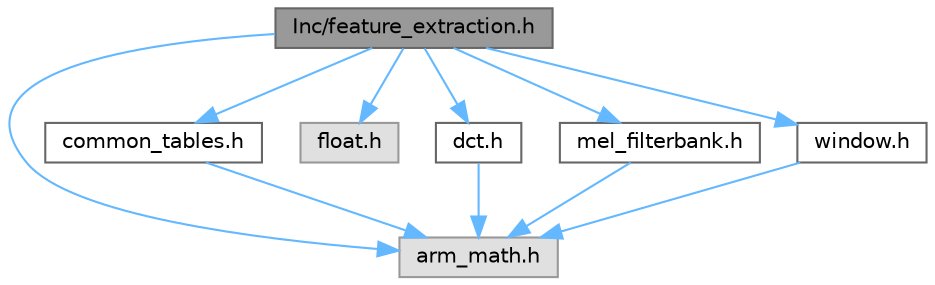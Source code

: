 digraph "Inc/feature_extraction.h"
{
 // LATEX_PDF_SIZE
  bgcolor="transparent";
  edge [fontname=Helvetica,fontsize=10,labelfontname=Helvetica,labelfontsize=10];
  node [fontname=Helvetica,fontsize=10,shape=box,height=0.2,width=0.4];
  Node1 [id="Node000001",label="Inc/feature_extraction.h",height=0.2,width=0.4,color="gray40", fillcolor="grey60", style="filled", fontcolor="black",tooltip="Header for feature_extraction.c module."];
  Node1 -> Node2 [id="edge1_Node000001_Node000002",color="steelblue1",style="solid",tooltip=" "];
  Node2 [id="Node000002",label="arm_math.h",height=0.2,width=0.4,color="grey60", fillcolor="#E0E0E0", style="filled",tooltip=" "];
  Node1 -> Node3 [id="edge2_Node000001_Node000003",color="steelblue1",style="solid",tooltip=" "];
  Node3 [id="Node000003",label="common_tables.h",height=0.2,width=0.4,color="grey40", fillcolor="white", style="filled",URL="$common__tables_8h.html",tooltip="Header for common_tables.c module."];
  Node3 -> Node2 [id="edge3_Node000003_Node000002",color="steelblue1",style="solid",tooltip=" "];
  Node1 -> Node4 [id="edge4_Node000001_Node000004",color="steelblue1",style="solid",tooltip=" "];
  Node4 [id="Node000004",label="float.h",height=0.2,width=0.4,color="grey60", fillcolor="#E0E0E0", style="filled",tooltip=" "];
  Node1 -> Node5 [id="edge5_Node000001_Node000005",color="steelblue1",style="solid",tooltip=" "];
  Node5 [id="Node000005",label="dct.h",height=0.2,width=0.4,color="grey40", fillcolor="white", style="filled",URL="$dct_8h.html",tooltip="Header for dct.c module."];
  Node5 -> Node2 [id="edge6_Node000005_Node000002",color="steelblue1",style="solid",tooltip=" "];
  Node1 -> Node6 [id="edge7_Node000001_Node000006",color="steelblue1",style="solid",tooltip=" "];
  Node6 [id="Node000006",label="mel_filterbank.h",height=0.2,width=0.4,color="grey40", fillcolor="white", style="filled",URL="$mel__filterbank_8h.html",tooltip="Header for mel_filterbank.c module."];
  Node6 -> Node2 [id="edge8_Node000006_Node000002",color="steelblue1",style="solid",tooltip=" "];
  Node1 -> Node7 [id="edge9_Node000001_Node000007",color="steelblue1",style="solid",tooltip=" "];
  Node7 [id="Node000007",label="window.h",height=0.2,width=0.4,color="grey40", fillcolor="white", style="filled",URL="$window_8h.html",tooltip="Header for window.c module."];
  Node7 -> Node2 [id="edge10_Node000007_Node000002",color="steelblue1",style="solid",tooltip=" "];
}
